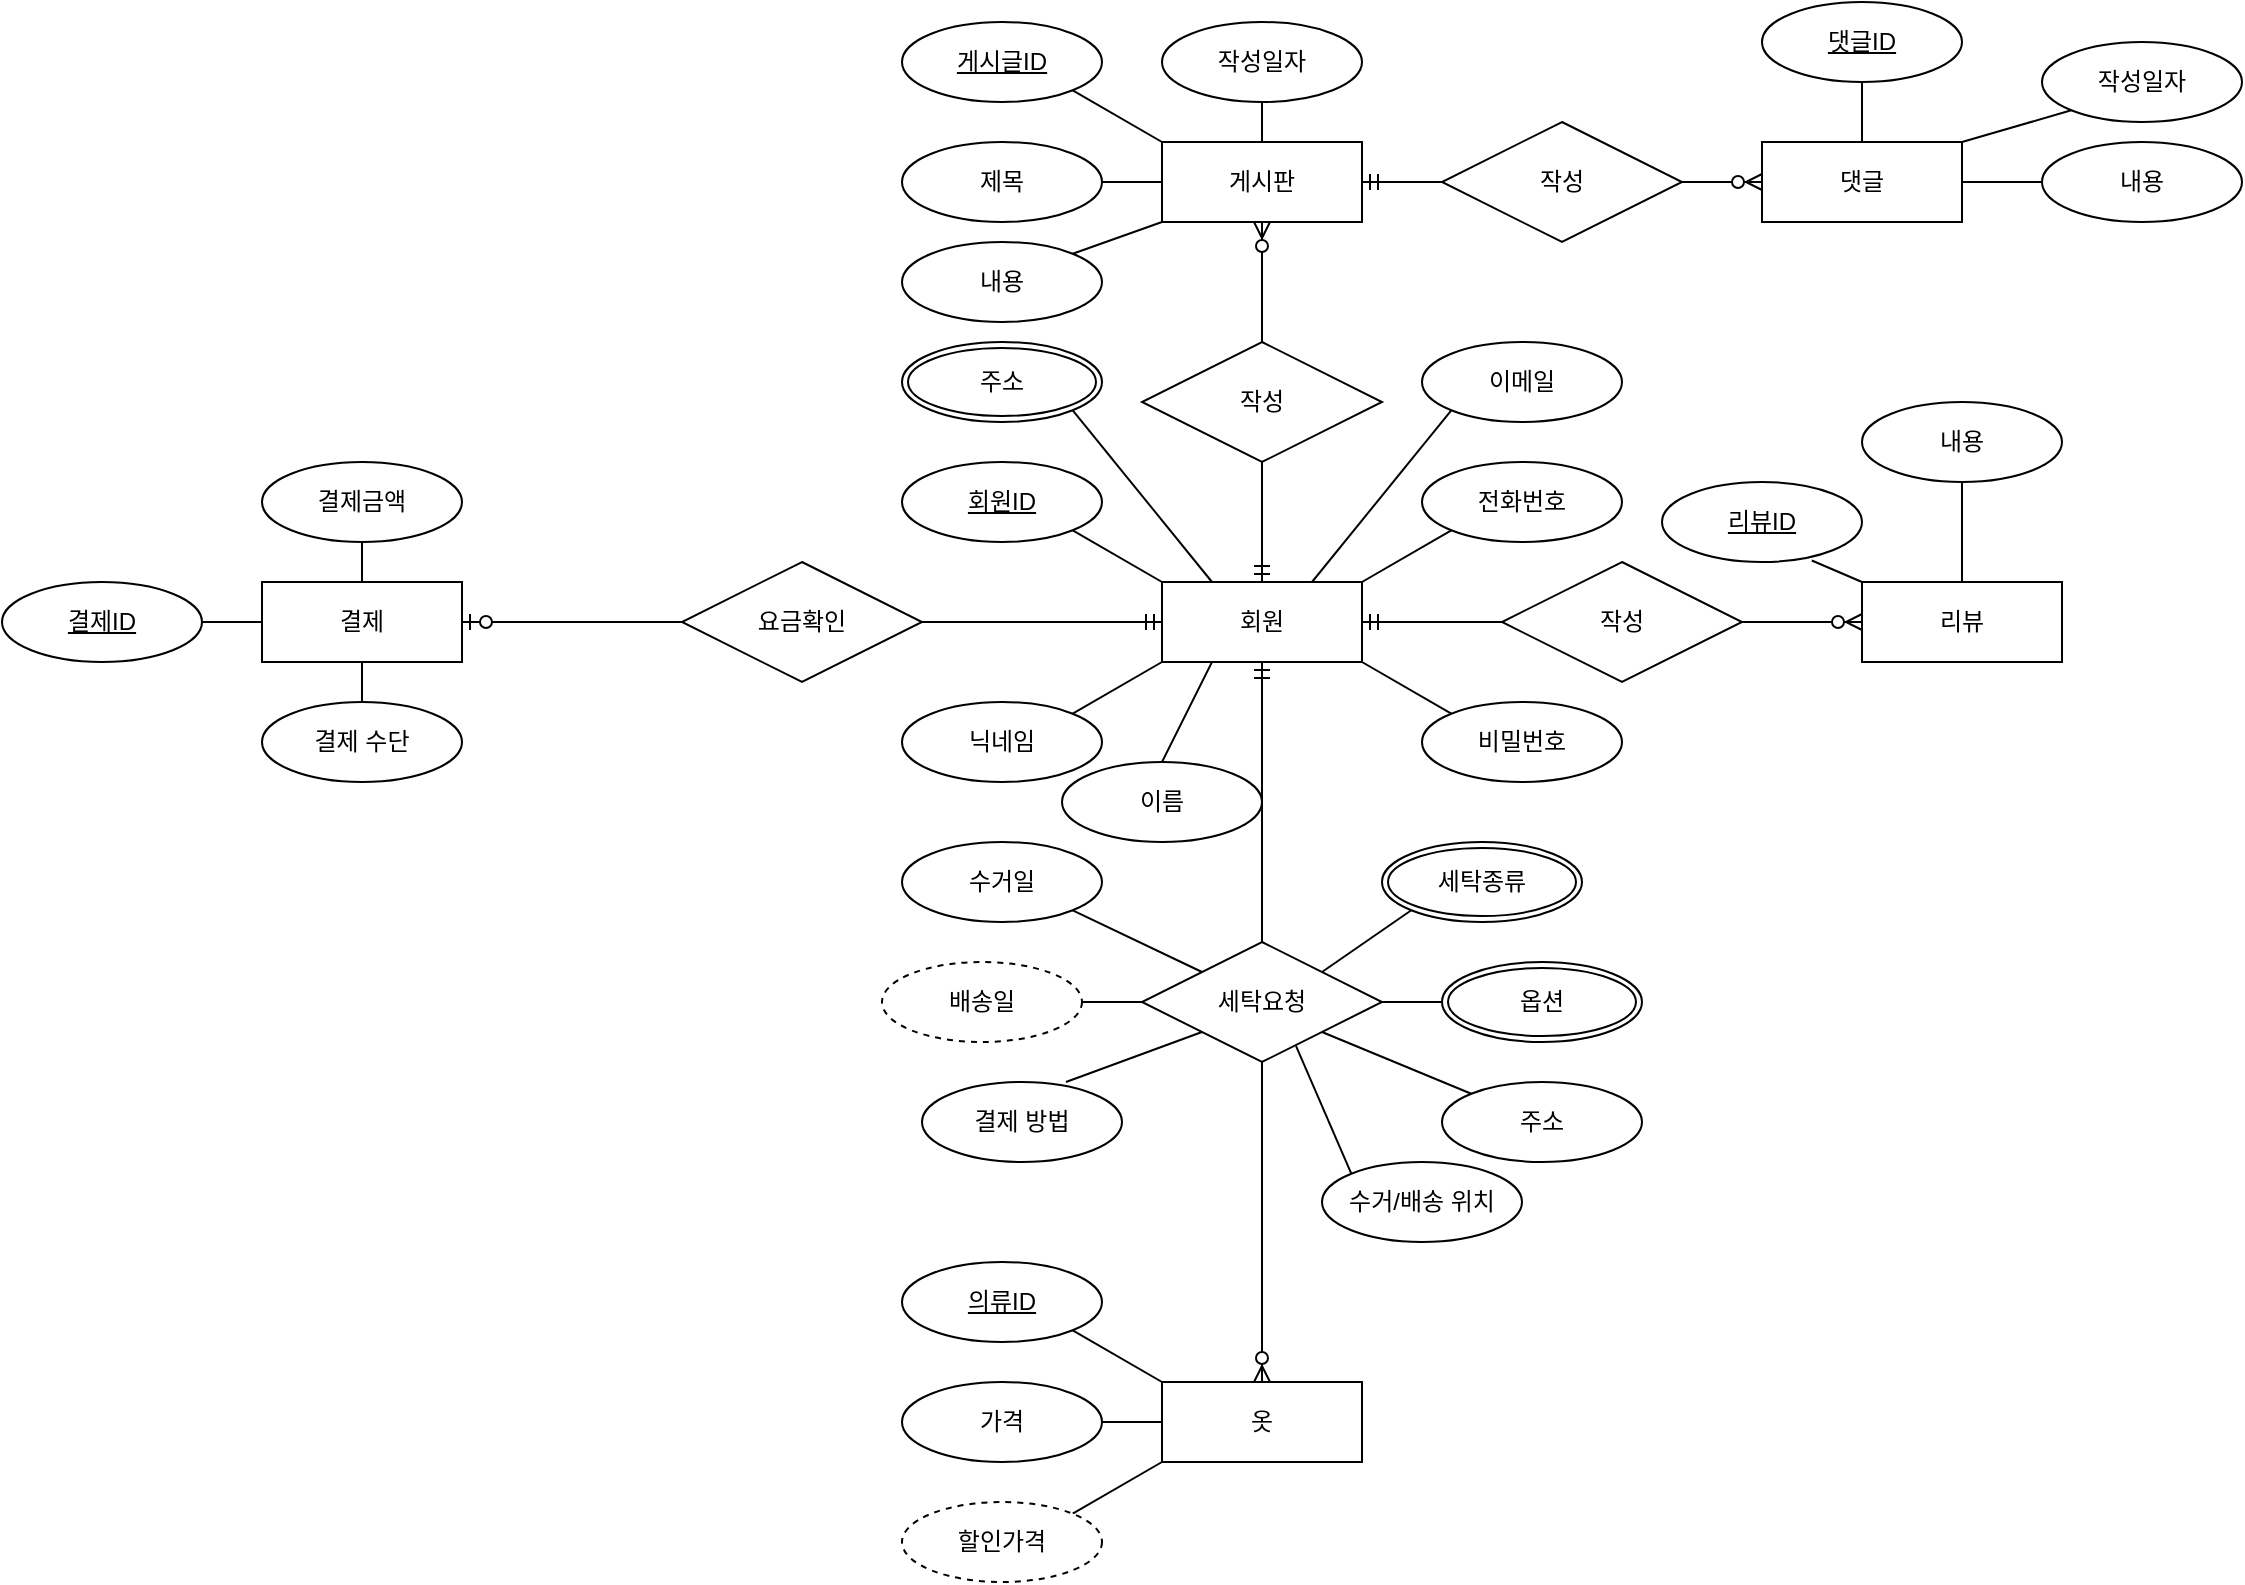 <mxfile version="21.7.2" type="github">
  <diagram id="R2lEEEUBdFMjLlhIrx00" name="Page-1">
    <mxGraphModel dx="1738" dy="929" grid="1" gridSize="10" guides="1" tooltips="1" connect="1" arrows="1" fold="1" page="1" pageScale="1" pageWidth="850" pageHeight="1100" math="0" shadow="0" extFonts="Permanent Marker^https://fonts.googleapis.com/css?family=Permanent+Marker">
      <root>
        <mxCell id="0" />
        <mxCell id="1" parent="0" />
        <mxCell id="YE9Ve-NsIoE-Osug2IYx-11" value="회원" style="whiteSpace=wrap;html=1;align=center;" vertex="1" parent="1">
          <mxGeometry x="690" y="470" width="100" height="40" as="geometry" />
        </mxCell>
        <mxCell id="YE9Ve-NsIoE-Osug2IYx-12" value="게시판" style="whiteSpace=wrap;html=1;align=center;" vertex="1" parent="1">
          <mxGeometry x="690" y="250" width="100" height="40" as="geometry" />
        </mxCell>
        <mxCell id="YE9Ve-NsIoE-Osug2IYx-13" value="댓글" style="whiteSpace=wrap;html=1;align=center;" vertex="1" parent="1">
          <mxGeometry x="990" y="250" width="100" height="40" as="geometry" />
        </mxCell>
        <mxCell id="YE9Ve-NsIoE-Osug2IYx-15" value="결제" style="whiteSpace=wrap;html=1;align=center;" vertex="1" parent="1">
          <mxGeometry x="240" y="470" width="100" height="40" as="geometry" />
        </mxCell>
        <mxCell id="YE9Ve-NsIoE-Osug2IYx-16" value="리뷰" style="whiteSpace=wrap;html=1;align=center;" vertex="1" parent="1">
          <mxGeometry x="1040" y="470" width="100" height="40" as="geometry" />
        </mxCell>
        <mxCell id="YE9Ve-NsIoE-Osug2IYx-18" value="세탁요청" style="shape=rhombus;perimeter=rhombusPerimeter;whiteSpace=wrap;html=1;align=center;" vertex="1" parent="1">
          <mxGeometry x="680" y="650" width="120" height="60" as="geometry" />
        </mxCell>
        <mxCell id="YE9Ve-NsIoE-Osug2IYx-19" value="옷" style="whiteSpace=wrap;html=1;align=center;" vertex="1" parent="1">
          <mxGeometry x="690" y="870" width="100" height="40" as="geometry" />
        </mxCell>
        <mxCell id="YE9Ve-NsIoE-Osug2IYx-23" value="" style="fontSize=12;html=1;endArrow=ERmandOne;rounded=0;exitX=0.5;exitY=0;exitDx=0;exitDy=0;" edge="1" parent="1" source="YE9Ve-NsIoE-Osug2IYx-18">
          <mxGeometry width="100" height="100" relative="1" as="geometry">
            <mxPoint x="740" y="550" as="sourcePoint" />
            <mxPoint x="740" y="510" as="targetPoint" />
          </mxGeometry>
        </mxCell>
        <mxCell id="YE9Ve-NsIoE-Osug2IYx-26" value="" style="fontSize=12;html=1;endArrow=ERzeroToMany;endFill=1;rounded=0;exitX=0.5;exitY=1;exitDx=0;exitDy=0;entryX=0.5;entryY=0;entryDx=0;entryDy=0;" edge="1" parent="1" source="YE9Ve-NsIoE-Osug2IYx-18" target="YE9Ve-NsIoE-Osug2IYx-19">
          <mxGeometry width="100" height="100" relative="1" as="geometry">
            <mxPoint x="780" y="750" as="sourcePoint" />
            <mxPoint x="880" y="650" as="targetPoint" />
          </mxGeometry>
        </mxCell>
        <mxCell id="YE9Ve-NsIoE-Osug2IYx-28" value="회원ID" style="ellipse;whiteSpace=wrap;html=1;align=center;fontStyle=4;" vertex="1" parent="1">
          <mxGeometry x="560" y="410" width="100" height="40" as="geometry" />
        </mxCell>
        <mxCell id="YE9Ve-NsIoE-Osug2IYx-30" value="전화번호" style="ellipse;whiteSpace=wrap;html=1;align=center;" vertex="1" parent="1">
          <mxGeometry x="820" y="410" width="100" height="40" as="geometry" />
        </mxCell>
        <mxCell id="YE9Ve-NsIoE-Osug2IYx-31" value="이름" style="ellipse;whiteSpace=wrap;html=1;align=center;" vertex="1" parent="1">
          <mxGeometry x="640" y="560" width="100" height="40" as="geometry" />
        </mxCell>
        <mxCell id="YE9Ve-NsIoE-Osug2IYx-32" value="이메일" style="ellipse;whiteSpace=wrap;html=1;align=center;" vertex="1" parent="1">
          <mxGeometry x="820" y="350" width="100" height="40" as="geometry" />
        </mxCell>
        <mxCell id="YE9Ve-NsIoE-Osug2IYx-47" value="" style="endArrow=none;html=1;rounded=0;exitX=1;exitY=1;exitDx=0;exitDy=0;entryX=0;entryY=0;entryDx=0;entryDy=0;" edge="1" parent="1" source="YE9Ve-NsIoE-Osug2IYx-28" target="YE9Ve-NsIoE-Osug2IYx-11">
          <mxGeometry relative="1" as="geometry">
            <mxPoint x="850" y="550" as="sourcePoint" />
            <mxPoint x="1010" y="550" as="targetPoint" />
          </mxGeometry>
        </mxCell>
        <mxCell id="YE9Ve-NsIoE-Osug2IYx-48" value="" style="endArrow=none;html=1;rounded=0;exitX=1;exitY=1;exitDx=0;exitDy=0;entryX=0.25;entryY=0;entryDx=0;entryDy=0;" edge="1" parent="1" source="YE9Ve-NsIoE-Osug2IYx-64" target="YE9Ve-NsIoE-Osug2IYx-11">
          <mxGeometry relative="1" as="geometry">
            <mxPoint x="740" y="450" as="sourcePoint" />
            <mxPoint x="1080" y="490" as="targetPoint" />
          </mxGeometry>
        </mxCell>
        <mxCell id="YE9Ve-NsIoE-Osug2IYx-49" value="" style="endArrow=none;html=1;rounded=0;entryX=1;entryY=0;entryDx=0;entryDy=0;exitX=0;exitY=1;exitDx=0;exitDy=0;" edge="1" parent="1" source="YE9Ve-NsIoE-Osug2IYx-30" target="YE9Ve-NsIoE-Osug2IYx-11">
          <mxGeometry relative="1" as="geometry">
            <mxPoint x="860" y="440" as="sourcePoint" />
            <mxPoint x="1080" y="490" as="targetPoint" />
          </mxGeometry>
        </mxCell>
        <mxCell id="YE9Ve-NsIoE-Osug2IYx-50" value="" style="endArrow=none;html=1;rounded=0;exitX=0.5;exitY=0;exitDx=0;exitDy=0;entryX=0.25;entryY=1;entryDx=0;entryDy=0;" edge="1" parent="1" source="YE9Ve-NsIoE-Osug2IYx-31" target="YE9Ve-NsIoE-Osug2IYx-11">
          <mxGeometry relative="1" as="geometry">
            <mxPoint x="920" y="490" as="sourcePoint" />
            <mxPoint x="690" y="490" as="targetPoint" />
          </mxGeometry>
        </mxCell>
        <mxCell id="YE9Ve-NsIoE-Osug2IYx-53" value="" style="endArrow=none;html=1;rounded=0;exitX=0.75;exitY=0;exitDx=0;exitDy=0;entryX=0;entryY=1;entryDx=0;entryDy=0;" edge="1" parent="1" source="YE9Ve-NsIoE-Osug2IYx-11" target="YE9Ve-NsIoE-Osug2IYx-32">
          <mxGeometry relative="1" as="geometry">
            <mxPoint x="920" y="490" as="sourcePoint" />
            <mxPoint x="820" y="490" as="targetPoint" />
          </mxGeometry>
        </mxCell>
        <mxCell id="YE9Ve-NsIoE-Osug2IYx-54" value="닉네임" style="ellipse;whiteSpace=wrap;html=1;align=center;" vertex="1" parent="1">
          <mxGeometry x="560" y="530" width="100" height="40" as="geometry" />
        </mxCell>
        <mxCell id="YE9Ve-NsIoE-Osug2IYx-55" value="" style="endArrow=none;html=1;rounded=0;exitX=1;exitY=0;exitDx=0;exitDy=0;entryX=0;entryY=1;entryDx=0;entryDy=0;" edge="1" parent="1" source="YE9Ve-NsIoE-Osug2IYx-54" target="YE9Ve-NsIoE-Osug2IYx-11">
          <mxGeometry relative="1" as="geometry">
            <mxPoint x="920" y="540" as="sourcePoint" />
            <mxPoint x="690" y="540" as="targetPoint" />
          </mxGeometry>
        </mxCell>
        <mxCell id="YE9Ve-NsIoE-Osug2IYx-56" value="비밀번호" style="ellipse;whiteSpace=wrap;html=1;align=center;" vertex="1" parent="1">
          <mxGeometry x="820" y="530" width="100" height="40" as="geometry" />
        </mxCell>
        <mxCell id="YE9Ve-NsIoE-Osug2IYx-57" value="" style="endArrow=none;html=1;rounded=0;exitX=1;exitY=1;exitDx=0;exitDy=0;entryX=0;entryY=0;entryDx=0;entryDy=0;" edge="1" parent="1" target="YE9Ve-NsIoE-Osug2IYx-56" source="YE9Ve-NsIoE-Osug2IYx-11">
          <mxGeometry relative="1" as="geometry">
            <mxPoint x="790" y="550" as="sourcePoint" />
            <mxPoint x="820" y="550" as="targetPoint" />
          </mxGeometry>
        </mxCell>
        <mxCell id="YE9Ve-NsIoE-Osug2IYx-64" value="주소" style="ellipse;shape=doubleEllipse;margin=3;whiteSpace=wrap;html=1;align=center;" vertex="1" parent="1">
          <mxGeometry x="560" y="350" width="100" height="40" as="geometry" />
        </mxCell>
        <mxCell id="YE9Ve-NsIoE-Osug2IYx-66" value="" style="endArrow=none;html=1;rounded=0;exitX=1;exitY=1;exitDx=0;exitDy=0;entryX=0;entryY=0;entryDx=0;entryDy=0;" edge="1" parent="1" source="YE9Ve-NsIoE-Osug2IYx-67" target="YE9Ve-NsIoE-Osug2IYx-18">
          <mxGeometry relative="1" as="geometry">
            <mxPoint x="650" y="680" as="sourcePoint" />
            <mxPoint x="720" y="675" as="targetPoint" />
          </mxGeometry>
        </mxCell>
        <mxCell id="YE9Ve-NsIoE-Osug2IYx-67" value="수거일" style="ellipse;whiteSpace=wrap;html=1;align=center;" vertex="1" parent="1">
          <mxGeometry x="560" y="600" width="100" height="40" as="geometry" />
        </mxCell>
        <mxCell id="YE9Ve-NsIoE-Osug2IYx-68" value="" style="endArrow=none;html=1;rounded=0;exitX=1;exitY=0.5;exitDx=0;exitDy=0;entryX=0;entryY=0.5;entryDx=0;entryDy=0;" edge="1" parent="1" source="YE9Ve-NsIoE-Osug2IYx-70" target="YE9Ve-NsIoE-Osug2IYx-18">
          <mxGeometry relative="1" as="geometry">
            <mxPoint x="650" y="680.0" as="sourcePoint" />
            <mxPoint x="680" y="730" as="targetPoint" />
          </mxGeometry>
        </mxCell>
        <mxCell id="YE9Ve-NsIoE-Osug2IYx-70" value="배송일" style="ellipse;whiteSpace=wrap;html=1;align=center;dashed=1;" vertex="1" parent="1">
          <mxGeometry x="550" y="660" width="100" height="40" as="geometry" />
        </mxCell>
        <mxCell id="YE9Ve-NsIoE-Osug2IYx-71" value="" style="endArrow=none;html=1;rounded=0;exitX=0;exitY=1;exitDx=0;exitDy=0;entryX=1;entryY=0;entryDx=0;entryDy=0;" edge="1" parent="1" source="YE9Ve-NsIoE-Osug2IYx-89" target="YE9Ve-NsIoE-Osug2IYx-18">
          <mxGeometry relative="1" as="geometry">
            <mxPoint x="814.645" y="634.142" as="sourcePoint" />
            <mxPoint x="930" y="620" as="targetPoint" />
          </mxGeometry>
        </mxCell>
        <mxCell id="YE9Ve-NsIoE-Osug2IYx-73" value="" style="endArrow=none;html=1;rounded=0;exitX=0;exitY=0.5;exitDx=0;exitDy=0;entryX=1;entryY=0.5;entryDx=0;entryDy=0;" edge="1" parent="1" source="YE9Ve-NsIoE-Osug2IYx-75" target="YE9Ve-NsIoE-Osug2IYx-18">
          <mxGeometry relative="1" as="geometry">
            <mxPoint x="830" y="680" as="sourcePoint" />
            <mxPoint x="800" y="725" as="targetPoint" />
          </mxGeometry>
        </mxCell>
        <mxCell id="YE9Ve-NsIoE-Osug2IYx-75" value="옵션" style="ellipse;shape=doubleEllipse;margin=3;whiteSpace=wrap;html=1;align=center;" vertex="1" parent="1">
          <mxGeometry x="830" y="660" width="100" height="40" as="geometry" />
        </mxCell>
        <mxCell id="YE9Ve-NsIoE-Osug2IYx-78" value="" style="endArrow=none;html=1;rounded=0;exitX=0;exitY=0;exitDx=0;exitDy=0;entryX=1;entryY=1;entryDx=0;entryDy=0;" edge="1" parent="1" source="YE9Ve-NsIoE-Osug2IYx-79" target="YE9Ve-NsIoE-Osug2IYx-18">
          <mxGeometry relative="1" as="geometry">
            <mxPoint x="915" y="728" as="sourcePoint" />
            <mxPoint x="785" y="773" as="targetPoint" />
          </mxGeometry>
        </mxCell>
        <mxCell id="YE9Ve-NsIoE-Osug2IYx-79" value="주소" style="ellipse;whiteSpace=wrap;html=1;align=center;" vertex="1" parent="1">
          <mxGeometry x="830" y="720" width="100" height="40" as="geometry" />
        </mxCell>
        <mxCell id="YE9Ve-NsIoE-Osug2IYx-80" value="" style="endArrow=none;html=1;rounded=0;exitX=0;exitY=0;exitDx=0;exitDy=0;entryX=0.642;entryY=0.867;entryDx=0;entryDy=0;entryPerimeter=0;" edge="1" parent="1" source="YE9Ve-NsIoE-Osug2IYx-81" target="YE9Ve-NsIoE-Osug2IYx-18">
          <mxGeometry relative="1" as="geometry">
            <mxPoint x="875" y="773" as="sourcePoint" />
            <mxPoint x="730" y="740" as="targetPoint" />
          </mxGeometry>
        </mxCell>
        <mxCell id="YE9Ve-NsIoE-Osug2IYx-81" value="수거/배송 위치" style="ellipse;whiteSpace=wrap;html=1;align=center;" vertex="1" parent="1">
          <mxGeometry x="770" y="760" width="100" height="40" as="geometry" />
        </mxCell>
        <mxCell id="YE9Ve-NsIoE-Osug2IYx-82" value="" style="endArrow=none;html=1;rounded=0;exitX=0.72;exitY=0;exitDx=0;exitDy=0;entryX=0;entryY=1;entryDx=0;entryDy=0;exitPerimeter=0;" edge="1" parent="1" source="YE9Ve-NsIoE-Osug2IYx-83" target="YE9Ve-NsIoE-Osug2IYx-18">
          <mxGeometry relative="1" as="geometry">
            <mxPoint x="720" y="780" as="sourcePoint" />
            <mxPoint x="750" y="780" as="targetPoint" />
          </mxGeometry>
        </mxCell>
        <mxCell id="YE9Ve-NsIoE-Osug2IYx-83" value="결제 방법" style="ellipse;whiteSpace=wrap;html=1;align=center;" vertex="1" parent="1">
          <mxGeometry x="570" y="720" width="100" height="40" as="geometry" />
        </mxCell>
        <mxCell id="YE9Ve-NsIoE-Osug2IYx-89" value="세탁종류" style="ellipse;shape=doubleEllipse;margin=3;whiteSpace=wrap;html=1;align=center;" vertex="1" parent="1">
          <mxGeometry x="800" y="600" width="100" height="40" as="geometry" />
        </mxCell>
        <mxCell id="YE9Ve-NsIoE-Osug2IYx-90" value="의류ID" style="ellipse;whiteSpace=wrap;html=1;align=center;fontStyle=4;" vertex="1" parent="1">
          <mxGeometry x="560" y="810" width="100" height="40" as="geometry" />
        </mxCell>
        <mxCell id="YE9Ve-NsIoE-Osug2IYx-91" value="" style="endArrow=none;html=1;rounded=0;exitX=1;exitY=1;exitDx=0;exitDy=0;entryX=0;entryY=0;entryDx=0;entryDy=0;" edge="1" parent="1" source="YE9Ve-NsIoE-Osug2IYx-90" target="YE9Ve-NsIoE-Osug2IYx-19">
          <mxGeometry relative="1" as="geometry">
            <mxPoint x="870" y="961" as="sourcePoint" />
            <mxPoint x="662" y="910" as="targetPoint" />
          </mxGeometry>
        </mxCell>
        <mxCell id="YE9Ve-NsIoE-Osug2IYx-92" value="" style="endArrow=none;html=1;rounded=0;exitX=1;exitY=0.5;exitDx=0;exitDy=0;entryX=0;entryY=0.5;entryDx=0;entryDy=0;" edge="1" parent="1" source="YE9Ve-NsIoE-Osug2IYx-93" target="YE9Ve-NsIoE-Osug2IYx-19">
          <mxGeometry relative="1" as="geometry">
            <mxPoint x="670" y="890" as="sourcePoint" />
            <mxPoint x="700" y="890" as="targetPoint" />
          </mxGeometry>
        </mxCell>
        <mxCell id="YE9Ve-NsIoE-Osug2IYx-93" value="가격" style="ellipse;whiteSpace=wrap;html=1;align=center;" vertex="1" parent="1">
          <mxGeometry x="560" y="870" width="100" height="40" as="geometry" />
        </mxCell>
        <mxCell id="YE9Ve-NsIoE-Osug2IYx-94" value="" style="endArrow=none;html=1;rounded=0;exitX=1;exitY=0;exitDx=0;exitDy=0;entryX=0;entryY=1;entryDx=0;entryDy=0;" edge="1" parent="1" source="YE9Ve-NsIoE-Osug2IYx-95" target="YE9Ve-NsIoE-Osug2IYx-19">
          <mxGeometry relative="1" as="geometry">
            <mxPoint x="660" y="945" as="sourcePoint" />
            <mxPoint x="720" y="910" as="targetPoint" />
          </mxGeometry>
        </mxCell>
        <mxCell id="YE9Ve-NsIoE-Osug2IYx-95" value="할인가격" style="ellipse;whiteSpace=wrap;html=1;align=center;dashed=1;" vertex="1" parent="1">
          <mxGeometry x="560" y="930" width="100" height="40" as="geometry" />
        </mxCell>
        <mxCell id="YE9Ve-NsIoE-Osug2IYx-96" value="작성" style="shape=rhombus;perimeter=rhombusPerimeter;whiteSpace=wrap;html=1;align=center;" vertex="1" parent="1">
          <mxGeometry x="680" y="350" width="120" height="60" as="geometry" />
        </mxCell>
        <mxCell id="YE9Ve-NsIoE-Osug2IYx-98" value="" style="fontSize=12;html=1;endArrow=ERmandOne;rounded=0;exitX=0.5;exitY=1;exitDx=0;exitDy=0;entryX=0.5;entryY=0;entryDx=0;entryDy=0;" edge="1" parent="1" source="YE9Ve-NsIoE-Osug2IYx-96" target="YE9Ve-NsIoE-Osug2IYx-11">
          <mxGeometry width="100" height="100" relative="1" as="geometry">
            <mxPoint x="750" y="660" as="sourcePoint" />
            <mxPoint x="750" y="520" as="targetPoint" />
          </mxGeometry>
        </mxCell>
        <mxCell id="YE9Ve-NsIoE-Osug2IYx-99" value="" style="fontSize=12;html=1;endArrow=ERzeroToMany;endFill=1;rounded=0;exitX=0.5;exitY=0;exitDx=0;exitDy=0;entryX=0.5;entryY=1;entryDx=0;entryDy=0;" edge="1" parent="1" source="YE9Ve-NsIoE-Osug2IYx-96" target="YE9Ve-NsIoE-Osug2IYx-12">
          <mxGeometry width="100" height="100" relative="1" as="geometry">
            <mxPoint x="750" y="720" as="sourcePoint" />
            <mxPoint x="750" y="880" as="targetPoint" />
          </mxGeometry>
        </mxCell>
        <mxCell id="YE9Ve-NsIoE-Osug2IYx-100" value="작성" style="shape=rhombus;perimeter=rhombusPerimeter;whiteSpace=wrap;html=1;align=center;" vertex="1" parent="1">
          <mxGeometry x="830" y="240" width="120" height="60" as="geometry" />
        </mxCell>
        <mxCell id="YE9Ve-NsIoE-Osug2IYx-101" value="" style="fontSize=12;html=1;endArrow=ERmandOne;rounded=0;exitX=0;exitY=0.5;exitDx=0;exitDy=0;entryX=1;entryY=0.5;entryDx=0;entryDy=0;" edge="1" parent="1" source="YE9Ve-NsIoE-Osug2IYx-100" target="YE9Ve-NsIoE-Osug2IYx-12">
          <mxGeometry width="100" height="100" relative="1" as="geometry">
            <mxPoint x="885" y="610" as="sourcePoint" />
            <mxPoint x="875" y="420" as="targetPoint" />
          </mxGeometry>
        </mxCell>
        <mxCell id="YE9Ve-NsIoE-Osug2IYx-102" value="" style="fontSize=12;html=1;endArrow=ERzeroToMany;endFill=1;rounded=0;exitX=1;exitY=0.5;exitDx=0;exitDy=0;entryX=0;entryY=0.5;entryDx=0;entryDy=0;" edge="1" parent="1" source="YE9Ve-NsIoE-Osug2IYx-100" target="YE9Ve-NsIoE-Osug2IYx-13">
          <mxGeometry width="100" height="100" relative="1" as="geometry">
            <mxPoint x="885" y="670" as="sourcePoint" />
            <mxPoint x="875" y="240" as="targetPoint" />
          </mxGeometry>
        </mxCell>
        <mxCell id="YE9Ve-NsIoE-Osug2IYx-104" value="게시글ID" style="ellipse;whiteSpace=wrap;html=1;align=center;fontStyle=4;" vertex="1" parent="1">
          <mxGeometry x="560" y="190" width="100" height="40" as="geometry" />
        </mxCell>
        <mxCell id="YE9Ve-NsIoE-Osug2IYx-105" value="" style="endArrow=none;html=1;rounded=0;exitX=1;exitY=1;exitDx=0;exitDy=0;entryX=0;entryY=0;entryDx=0;entryDy=0;" edge="1" parent="1" source="YE9Ve-NsIoE-Osug2IYx-104" target="YE9Ve-NsIoE-Osug2IYx-12">
          <mxGeometry relative="1" as="geometry">
            <mxPoint x="850" y="330" as="sourcePoint" />
            <mxPoint x="690" y="250" as="targetPoint" />
          </mxGeometry>
        </mxCell>
        <mxCell id="YE9Ve-NsIoE-Osug2IYx-106" value="제목" style="ellipse;whiteSpace=wrap;html=1;align=center;" vertex="1" parent="1">
          <mxGeometry x="560" y="250" width="100" height="40" as="geometry" />
        </mxCell>
        <mxCell id="YE9Ve-NsIoE-Osug2IYx-107" value="" style="endArrow=none;html=1;rounded=0;exitX=1;exitY=0.5;exitDx=0;exitDy=0;entryX=0;entryY=0.5;entryDx=0;entryDy=0;" edge="1" parent="1" source="YE9Ve-NsIoE-Osug2IYx-106" target="YE9Ve-NsIoE-Osug2IYx-12">
          <mxGeometry relative="1" as="geometry">
            <mxPoint x="920" y="270" as="sourcePoint" />
            <mxPoint x="690" y="270" as="targetPoint" />
          </mxGeometry>
        </mxCell>
        <mxCell id="YE9Ve-NsIoE-Osug2IYx-108" value="내용" style="ellipse;whiteSpace=wrap;html=1;align=center;" vertex="1" parent="1">
          <mxGeometry x="560" y="300" width="100" height="40" as="geometry" />
        </mxCell>
        <mxCell id="YE9Ve-NsIoE-Osug2IYx-109" value="" style="endArrow=none;html=1;rounded=0;exitX=1;exitY=0;exitDx=0;exitDy=0;entryX=0;entryY=1;entryDx=0;entryDy=0;" edge="1" parent="1" source="YE9Ve-NsIoE-Osug2IYx-108" target="YE9Ve-NsIoE-Osug2IYx-12">
          <mxGeometry relative="1" as="geometry">
            <mxPoint x="920" y="320" as="sourcePoint" />
            <mxPoint x="690" y="320" as="targetPoint" />
          </mxGeometry>
        </mxCell>
        <mxCell id="YE9Ve-NsIoE-Osug2IYx-110" value="작성일자" style="ellipse;whiteSpace=wrap;html=1;align=center;" vertex="1" parent="1">
          <mxGeometry x="690" y="190" width="100" height="40" as="geometry" />
        </mxCell>
        <mxCell id="YE9Ve-NsIoE-Osug2IYx-111" value="" style="endArrow=none;html=1;rounded=0;exitX=0.5;exitY=1;exitDx=0;exitDy=0;entryX=0.5;entryY=0;entryDx=0;entryDy=0;" edge="1" parent="1" source="YE9Ve-NsIoE-Osug2IYx-110" target="YE9Ve-NsIoE-Osug2IYx-12">
          <mxGeometry relative="1" as="geometry">
            <mxPoint x="1050" y="210" as="sourcePoint" />
            <mxPoint x="820" y="210" as="targetPoint" />
            <Array as="points" />
          </mxGeometry>
        </mxCell>
        <mxCell id="YE9Ve-NsIoE-Osug2IYx-114" value="댓글ID" style="ellipse;whiteSpace=wrap;html=1;align=center;fontStyle=4;" vertex="1" parent="1">
          <mxGeometry x="990" y="180" width="100" height="40" as="geometry" />
        </mxCell>
        <mxCell id="YE9Ve-NsIoE-Osug2IYx-115" value="" style="endArrow=none;html=1;rounded=0;exitX=0.5;exitY=1;exitDx=0;exitDy=0;entryX=0.5;entryY=0;entryDx=0;entryDy=0;" edge="1" parent="1" source="YE9Ve-NsIoE-Osug2IYx-114" target="YE9Ve-NsIoE-Osug2IYx-13">
          <mxGeometry relative="1" as="geometry">
            <mxPoint x="1180" y="330" as="sourcePoint" />
            <mxPoint x="1020" y="250" as="targetPoint" />
          </mxGeometry>
        </mxCell>
        <mxCell id="YE9Ve-NsIoE-Osug2IYx-118" value="내용" style="ellipse;whiteSpace=wrap;html=1;align=center;" vertex="1" parent="1">
          <mxGeometry x="1130" y="250" width="100" height="40" as="geometry" />
        </mxCell>
        <mxCell id="YE9Ve-NsIoE-Osug2IYx-119" value="" style="endArrow=none;html=1;rounded=0;exitX=1;exitY=0.5;exitDx=0;exitDy=0;entryX=0;entryY=0.5;entryDx=0;entryDy=0;" edge="1" parent="1" source="YE9Ve-NsIoE-Osug2IYx-13" target="YE9Ve-NsIoE-Osug2IYx-118">
          <mxGeometry relative="1" as="geometry">
            <mxPoint x="985" y="234" as="sourcePoint" />
            <mxPoint x="1030" y="260" as="targetPoint" />
          </mxGeometry>
        </mxCell>
        <mxCell id="YE9Ve-NsIoE-Osug2IYx-120" value="작성일자" style="ellipse;whiteSpace=wrap;html=1;align=center;" vertex="1" parent="1">
          <mxGeometry x="1130" y="200" width="100" height="40" as="geometry" />
        </mxCell>
        <mxCell id="YE9Ve-NsIoE-Osug2IYx-121" value="" style="endArrow=none;html=1;rounded=0;exitX=0;exitY=1;exitDx=0;exitDy=0;entryX=1;entryY=0;entryDx=0;entryDy=0;" edge="1" parent="1" source="YE9Ve-NsIoE-Osug2IYx-120" target="YE9Ve-NsIoE-Osug2IYx-13">
          <mxGeometry relative="1" as="geometry">
            <mxPoint x="655" y="234" as="sourcePoint" />
            <mxPoint x="700" y="260" as="targetPoint" />
          </mxGeometry>
        </mxCell>
        <mxCell id="YE9Ve-NsIoE-Osug2IYx-122" value="작성" style="shape=rhombus;perimeter=rhombusPerimeter;whiteSpace=wrap;html=1;align=center;" vertex="1" parent="1">
          <mxGeometry x="860" y="460" width="120" height="60" as="geometry" />
        </mxCell>
        <mxCell id="YE9Ve-NsIoE-Osug2IYx-123" value="" style="fontSize=12;html=1;endArrow=ERmandOne;rounded=0;entryX=1;entryY=0.5;entryDx=0;entryDy=0;" edge="1" parent="1" target="YE9Ve-NsIoE-Osug2IYx-11">
          <mxGeometry width="100" height="100" relative="1" as="geometry">
            <mxPoint x="860" y="490" as="sourcePoint" />
            <mxPoint x="750" y="480" as="targetPoint" />
            <Array as="points" />
          </mxGeometry>
        </mxCell>
        <mxCell id="YE9Ve-NsIoE-Osug2IYx-124" value="" style="fontSize=12;html=1;endArrow=ERzeroToMany;endFill=1;rounded=0;exitX=1;exitY=0.5;exitDx=0;exitDy=0;entryX=0;entryY=0.5;entryDx=0;entryDy=0;" edge="1" parent="1" source="YE9Ve-NsIoE-Osug2IYx-122" target="YE9Ve-NsIoE-Osug2IYx-16">
          <mxGeometry width="100" height="100" relative="1" as="geometry">
            <mxPoint x="750" y="720" as="sourcePoint" />
            <mxPoint x="750" y="880" as="targetPoint" />
          </mxGeometry>
        </mxCell>
        <mxCell id="YE9Ve-NsIoE-Osug2IYx-125" value="리뷰ID" style="ellipse;whiteSpace=wrap;html=1;align=center;fontStyle=4;" vertex="1" parent="1">
          <mxGeometry x="940" y="420" width="100" height="40" as="geometry" />
        </mxCell>
        <mxCell id="YE9Ve-NsIoE-Osug2IYx-126" value="" style="endArrow=none;html=1;rounded=0;exitX=0.749;exitY=0.981;exitDx=0;exitDy=0;entryX=0;entryY=0;entryDx=0;entryDy=0;exitPerimeter=0;" edge="1" parent="1" source="YE9Ve-NsIoE-Osug2IYx-125" target="YE9Ve-NsIoE-Osug2IYx-16">
          <mxGeometry relative="1" as="geometry">
            <mxPoint x="1250" y="540" as="sourcePoint" />
            <mxPoint x="1090" y="460" as="targetPoint" />
          </mxGeometry>
        </mxCell>
        <mxCell id="YE9Ve-NsIoE-Osug2IYx-129" value="" style="endArrow=none;html=1;rounded=0;exitX=0.5;exitY=1;exitDx=0;exitDy=0;entryX=0.5;entryY=0;entryDx=0;entryDy=0;" edge="1" parent="1" source="YE9Ve-NsIoE-Osug2IYx-131" target="YE9Ve-NsIoE-Osug2IYx-16">
          <mxGeometry relative="1" as="geometry">
            <mxPoint x="1090" y="420.0" as="sourcePoint" />
            <mxPoint x="1150" y="465" as="targetPoint" />
          </mxGeometry>
        </mxCell>
        <mxCell id="YE9Ve-NsIoE-Osug2IYx-131" value="내용" style="ellipse;whiteSpace=wrap;html=1;align=center;" vertex="1" parent="1">
          <mxGeometry x="1040" y="380" width="100" height="40" as="geometry" />
        </mxCell>
        <mxCell id="YE9Ve-NsIoE-Osug2IYx-134" value="요금확인" style="shape=rhombus;perimeter=rhombusPerimeter;whiteSpace=wrap;html=1;align=center;" vertex="1" parent="1">
          <mxGeometry x="450" y="460" width="120" height="60" as="geometry" />
        </mxCell>
        <mxCell id="YE9Ve-NsIoE-Osug2IYx-135" value="" style="fontSize=12;html=1;endArrow=ERmandOne;rounded=0;exitX=1;exitY=0.5;exitDx=0;exitDy=0;entryX=0;entryY=0.5;entryDx=0;entryDy=0;" edge="1" parent="1" source="YE9Ve-NsIoE-Osug2IYx-134" target="YE9Ve-NsIoE-Osug2IYx-11">
          <mxGeometry width="100" height="100" relative="1" as="geometry">
            <mxPoint x="750" y="420" as="sourcePoint" />
            <mxPoint x="750" y="480" as="targetPoint" />
          </mxGeometry>
        </mxCell>
        <mxCell id="YE9Ve-NsIoE-Osug2IYx-137" value="결제ID" style="ellipse;whiteSpace=wrap;html=1;align=center;fontStyle=4;" vertex="1" parent="1">
          <mxGeometry x="110" y="470" width="100" height="40" as="geometry" />
        </mxCell>
        <mxCell id="YE9Ve-NsIoE-Osug2IYx-138" value="" style="endArrow=none;html=1;rounded=0;exitX=1;exitY=0.5;exitDx=0;exitDy=0;entryX=0;entryY=0.5;entryDx=0;entryDy=0;" edge="1" parent="1" source="YE9Ve-NsIoE-Osug2IYx-137" target="YE9Ve-NsIoE-Osug2IYx-15">
          <mxGeometry relative="1" as="geometry">
            <mxPoint x="400" y="550" as="sourcePoint" />
            <mxPoint x="240" y="470" as="targetPoint" />
          </mxGeometry>
        </mxCell>
        <mxCell id="YE9Ve-NsIoE-Osug2IYx-139" value="결제금액" style="ellipse;whiteSpace=wrap;html=1;align=center;" vertex="1" parent="1">
          <mxGeometry x="240" y="410" width="100" height="40" as="geometry" />
        </mxCell>
        <mxCell id="YE9Ve-NsIoE-Osug2IYx-140" value="" style="endArrow=none;html=1;rounded=0;exitX=0.5;exitY=1;exitDx=0;exitDy=0;entryX=0.5;entryY=0;entryDx=0;entryDy=0;" edge="1" parent="1" source="YE9Ve-NsIoE-Osug2IYx-139" target="YE9Ve-NsIoE-Osug2IYx-15">
          <mxGeometry relative="1" as="geometry">
            <mxPoint x="600" y="430" as="sourcePoint" />
            <mxPoint x="290" y="470" as="targetPoint" />
            <Array as="points" />
          </mxGeometry>
        </mxCell>
        <mxCell id="YE9Ve-NsIoE-Osug2IYx-141" value="결제 수단" style="ellipse;whiteSpace=wrap;html=1;align=center;" vertex="1" parent="1">
          <mxGeometry x="240" y="530" width="100" height="40" as="geometry" />
        </mxCell>
        <mxCell id="YE9Ve-NsIoE-Osug2IYx-144" value="" style="endArrow=none;html=1;rounded=0;exitX=0.5;exitY=1;exitDx=0;exitDy=0;entryX=0.5;entryY=0;entryDx=0;entryDy=0;" edge="1" parent="1" source="YE9Ve-NsIoE-Osug2IYx-15" target="YE9Ve-NsIoE-Osug2IYx-141">
          <mxGeometry relative="1" as="geometry">
            <mxPoint x="300" y="460" as="sourcePoint" />
            <mxPoint x="300" y="480" as="targetPoint" />
            <Array as="points" />
          </mxGeometry>
        </mxCell>
        <mxCell id="YE9Ve-NsIoE-Osug2IYx-145" value="" style="edgeStyle=entityRelationEdgeStyle;fontSize=12;html=1;endArrow=ERzeroToOne;endFill=1;rounded=0;entryX=1;entryY=0.5;entryDx=0;entryDy=0;exitX=0;exitY=0.5;exitDx=0;exitDy=0;" edge="1" parent="1" source="YE9Ve-NsIoE-Osug2IYx-134" target="YE9Ve-NsIoE-Osug2IYx-15">
          <mxGeometry width="100" height="100" relative="1" as="geometry">
            <mxPoint x="700" y="680" as="sourcePoint" />
            <mxPoint x="800" y="580" as="targetPoint" />
          </mxGeometry>
        </mxCell>
      </root>
    </mxGraphModel>
  </diagram>
</mxfile>
